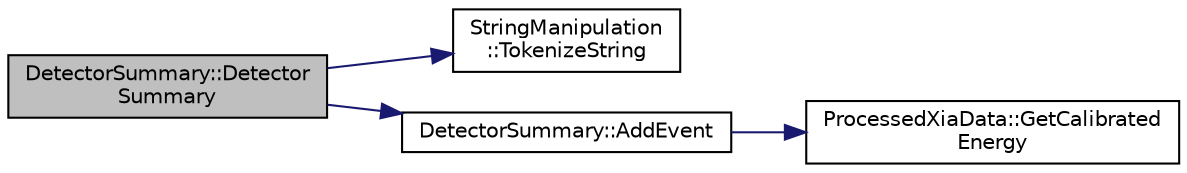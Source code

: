 digraph "DetectorSummary::DetectorSummary"
{
  edge [fontname="Helvetica",fontsize="10",labelfontname="Helvetica",labelfontsize="10"];
  node [fontname="Helvetica",fontsize="10",shape=record];
  rankdir="LR";
  Node1 [label="DetectorSummary::Detector\lSummary",height=0.2,width=0.4,color="black", fillcolor="grey75", style="filled", fontcolor="black"];
  Node1 -> Node2 [color="midnightblue",fontsize="10",style="solid",fontname="Helvetica"];
  Node2 [label="StringManipulation\l::TokenizeString",height=0.2,width=0.4,color="black", fillcolor="white", style="filled",URL="$d5/d2b/namespace_string_manipulation.html#a4aa49767efe3ea44a39d90ff3cb603b0"];
  Node1 -> Node3 [color="midnightblue",fontsize="10",style="solid",fontname="Helvetica"];
  Node3 [label="DetectorSummary::AddEvent",height=0.2,width=0.4,color="black", fillcolor="white", style="filled",URL="$da/d8d/class_detector_summary.html#a5bd322c5c62b0d89d2eca33550e27907"];
  Node3 -> Node4 [color="midnightblue",fontsize="10",style="solid",fontname="Helvetica"];
  Node4 [label="ProcessedXiaData::GetCalibrated\lEnergy",height=0.2,width=0.4,color="black", fillcolor="white", style="filled",URL="$df/d3c/class_processed_xia_data.html#ab9364a5f0a990ef3f27baa902d1c6036"];
}

